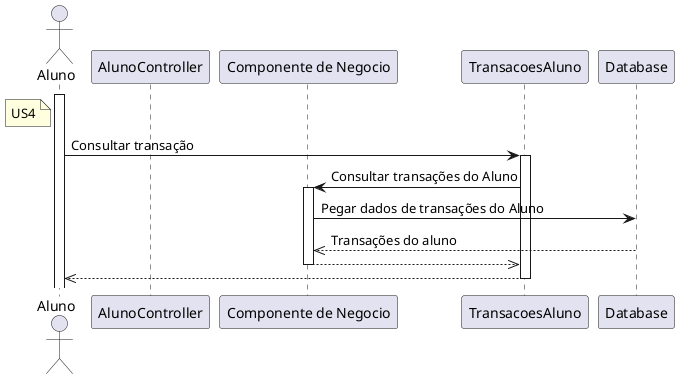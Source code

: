 @startuml Aluno


actor "Aluno" as Aluno
note left of Aluno #LightYellow
US4
end note

participant "AlunoController" as AlunoController
participant "Componente de Negocio" as ComponenteTransacao

activate Aluno
Aluno -> TransacoesAluno : Consultar transação
activate TransacoesAluno
TransacoesAluno -> ComponenteTransacao : Consultar transações do Aluno
activate ComponenteTransacao
ComponenteTransacao -> Database : Pegar dados de transações do Aluno
Database -->> ComponenteTransacao : Transações do aluno
ComponenteTransacao -->> TransacoesAluno
deactivate ComponenteTransacao
TransacoesAluno -->> Aluno
deactivate TransacoesAluno

' --> Sincrono 
' -->> Assincrono
' <-- Retorno Sincrono
' <<-- Retorno Assíncrono

@enduml